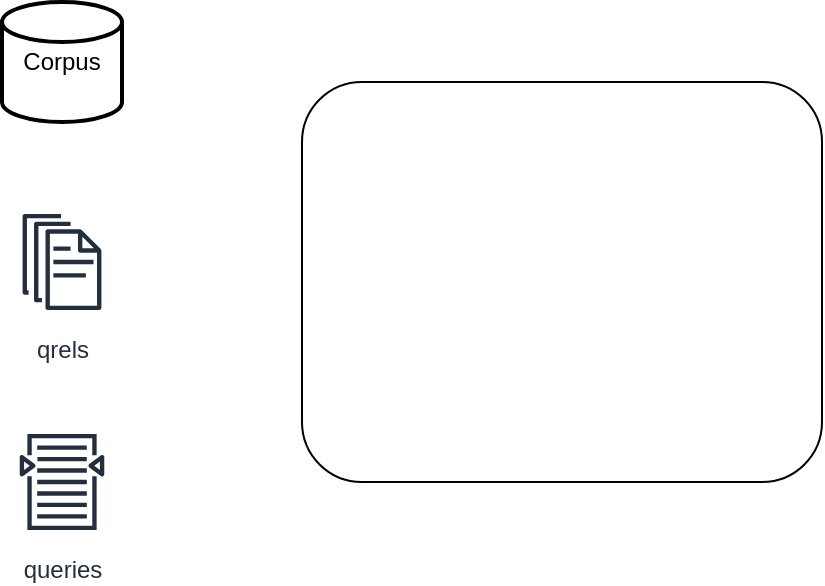 <mxfile version="24.2.1" type="github">
  <diagram name="Page-1" id="DP_hX9ZNUNGpx8QDvyG6">
    <mxGraphModel dx="1050" dy="564" grid="1" gridSize="10" guides="1" tooltips="1" connect="1" arrows="1" fold="1" page="1" pageScale="1" pageWidth="850" pageHeight="1100" math="0" shadow="0">
      <root>
        <mxCell id="0" />
        <mxCell id="1" parent="0" />
        <mxCell id="SlIUQuKyh698OSaFGU5G-1" value="Corpus" style="strokeWidth=2;html=1;shape=mxgraph.flowchart.database;whiteSpace=wrap;" vertex="1" parent="1">
          <mxGeometry x="230" y="180" width="60" height="60" as="geometry" />
        </mxCell>
        <mxCell id="SlIUQuKyh698OSaFGU5G-3" value="queries" style="sketch=0;outlineConnect=0;fontColor=#232F3E;gradientColor=none;strokeColor=#232F3E;fillColor=#ffffff;dashed=0;verticalLabelPosition=bottom;verticalAlign=top;align=center;html=1;fontSize=12;fontStyle=0;aspect=fixed;shape=mxgraph.aws4.resourceIcon;resIcon=mxgraph.aws4.search_documents;" vertex="1" parent="1">
          <mxGeometry x="230" y="390" width="60" height="60" as="geometry" />
        </mxCell>
        <mxCell id="SlIUQuKyh698OSaFGU5G-4" value="qrels" style="sketch=0;outlineConnect=0;fontColor=#232F3E;gradientColor=none;strokeColor=#232F3E;fillColor=#ffffff;dashed=0;verticalLabelPosition=bottom;verticalAlign=top;align=center;html=1;fontSize=12;fontStyle=0;aspect=fixed;shape=mxgraph.aws4.resourceIcon;resIcon=mxgraph.aws4.documents;" vertex="1" parent="1">
          <mxGeometry x="230" y="280" width="60" height="60" as="geometry" />
        </mxCell>
        <mxCell id="SlIUQuKyh698OSaFGU5G-5" value="" style="rounded=1;whiteSpace=wrap;html=1;" vertex="1" parent="1">
          <mxGeometry x="380" y="220" width="260" height="200" as="geometry" />
        </mxCell>
      </root>
    </mxGraphModel>
  </diagram>
</mxfile>
